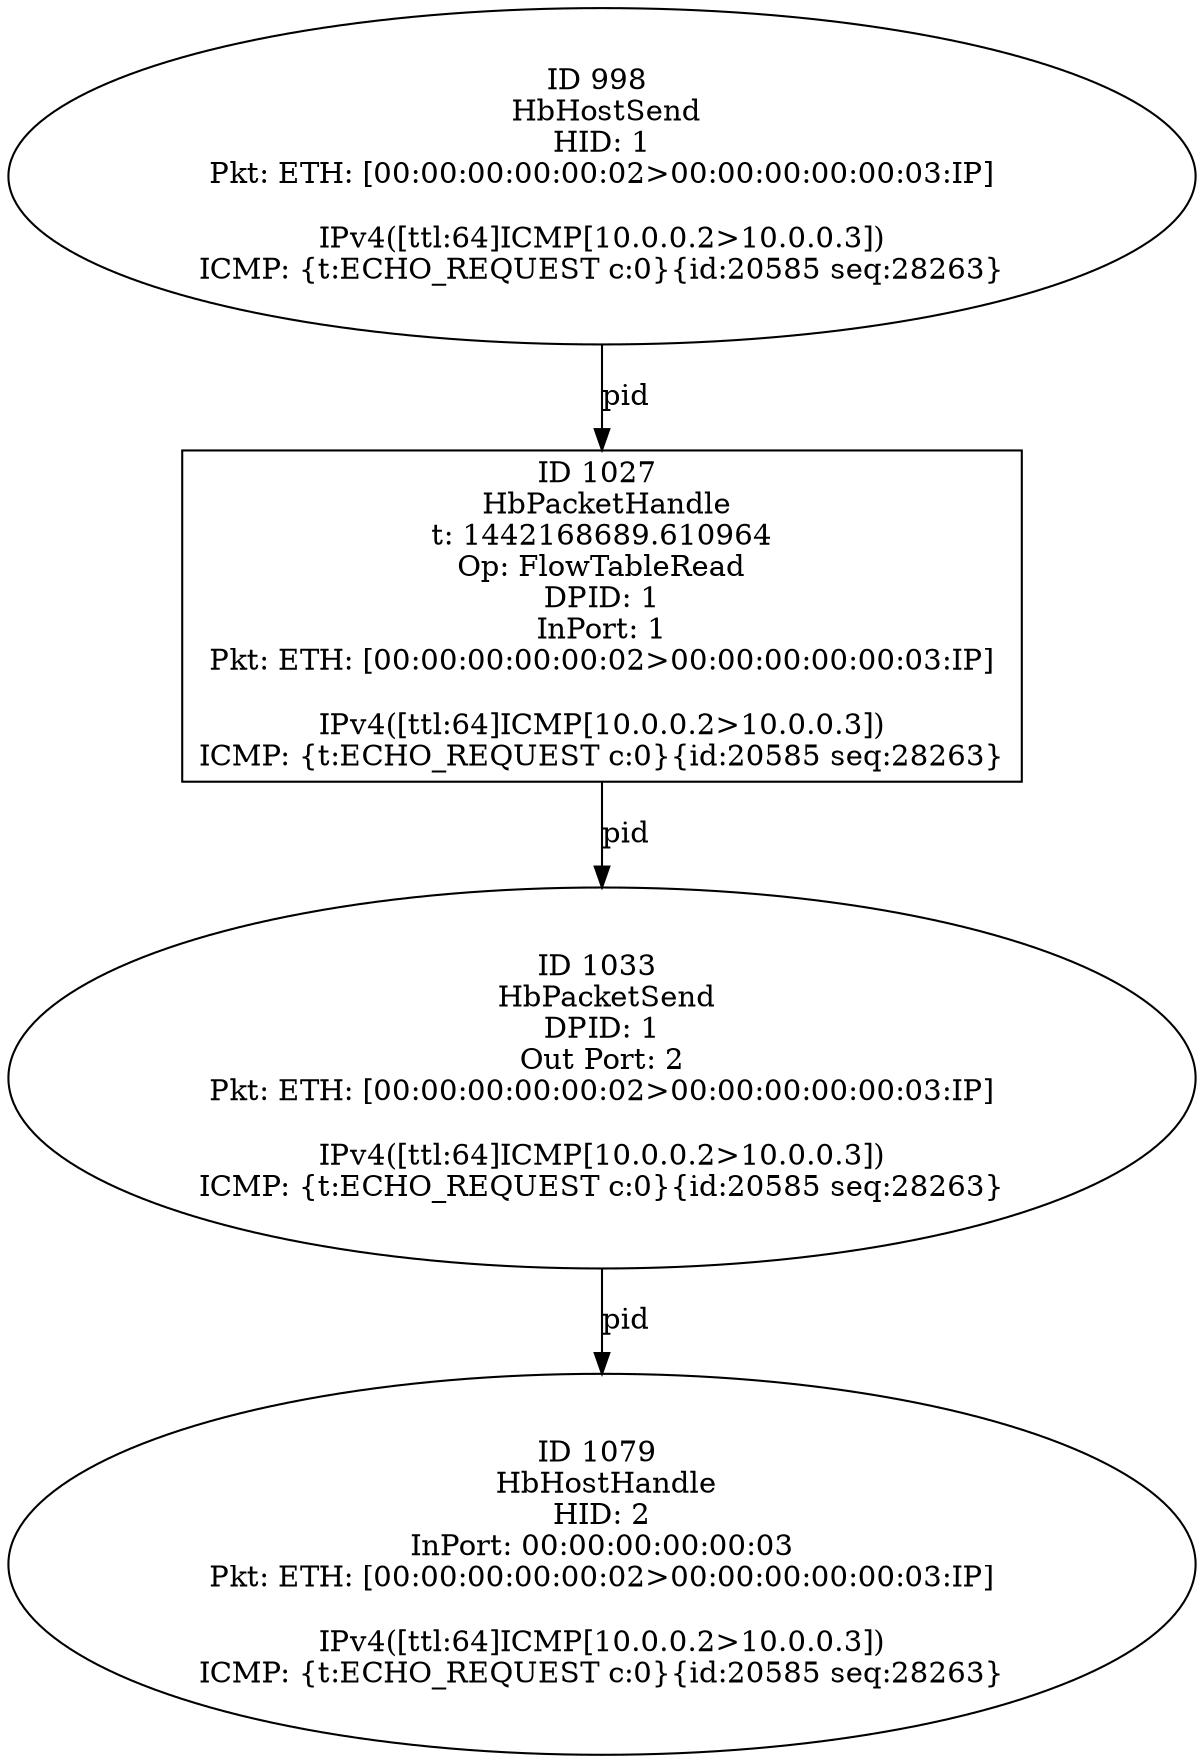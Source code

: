strict digraph G {
1027 [shape=box, event=<hb_events.HbPacketHandle object at 0x106e05d50>, label="ID 1027 
 HbPacketHandle
t: 1442168689.610964
Op: FlowTableRead
DPID: 1
InPort: 1
Pkt: ETH: [00:00:00:00:00:02>00:00:00:00:00:03:IP]

IPv4([ttl:64]ICMP[10.0.0.2>10.0.0.3])
ICMP: {t:ECHO_REQUEST c:0}{id:20585 seq:28263}"];
998 [shape=oval, event=<hb_events.HbHostSend object at 0x106df6510>, label="ID 998 
 HbHostSend
HID: 1
Pkt: ETH: [00:00:00:00:00:02>00:00:00:00:00:03:IP]

IPv4([ttl:64]ICMP[10.0.0.2>10.0.0.3])
ICMP: {t:ECHO_REQUEST c:0}{id:20585 seq:28263}"];
1033 [shape=oval, event=<hb_events.HbPacketSend object at 0x106e0d3d0>, label="ID 1033 
 HbPacketSend
DPID: 1
Out Port: 2
Pkt: ETH: [00:00:00:00:00:02>00:00:00:00:00:03:IP]

IPv4([ttl:64]ICMP[10.0.0.2>10.0.0.3])
ICMP: {t:ECHO_REQUEST c:0}{id:20585 seq:28263}"];
1079 [shape=oval, event=<hb_events.HbHostHandle object at 0x106e37110>, label="ID 1079 
 HbHostHandle
HID: 2
InPort: 00:00:00:00:00:03
Pkt: ETH: [00:00:00:00:00:02>00:00:00:00:00:03:IP]

IPv4([ttl:64]ICMP[10.0.0.2>10.0.0.3])
ICMP: {t:ECHO_REQUEST c:0}{id:20585 seq:28263}"];
1027 -> 1033  [rel=pid, label=pid];
998 -> 1027  [rel=pid, label=pid];
1033 -> 1079  [rel=pid, label=pid];
}
